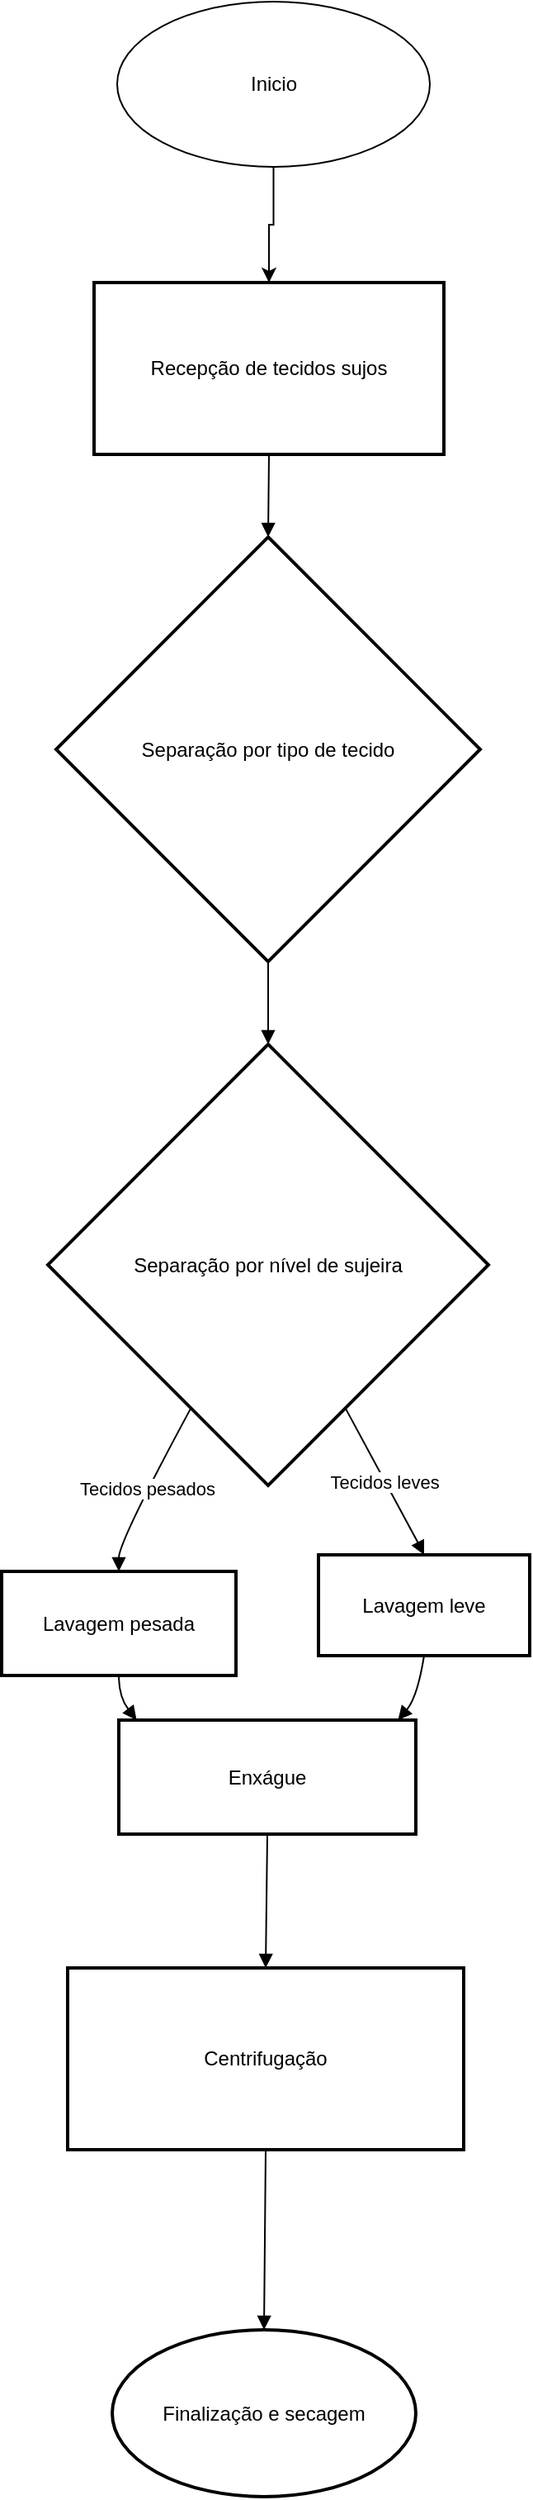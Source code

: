 <mxfile version="24.6.2" type="device">
  <diagram name="Página-1" id="Vuhh4yuBPmeqAnKpDpKX">
    <mxGraphModel dx="1626" dy="1601" grid="1" gridSize="10" guides="1" tooltips="1" connect="1" arrows="1" fold="1" page="1" pageScale="1" pageWidth="827" pageHeight="1169" math="0" shadow="0">
      <root>
        <mxCell id="0" />
        <mxCell id="1" parent="0" />
        <mxCell id="2" value="Recepção de tecidos sujos" style="rounded=0;whiteSpace=wrap;arcSize=50;strokeWidth=2;html=1;" parent="1" vertex="1">
          <mxGeometry x="56" y="-70" width="212" height="104" as="geometry" />
        </mxCell>
        <mxCell id="3" value="Separação por tipo de tecido" style="rhombus;strokeWidth=2;whiteSpace=wrap;" parent="1" vertex="1">
          <mxGeometry x="33" y="84" width="257" height="257" as="geometry" />
        </mxCell>
        <mxCell id="4" value="Separação por nível de sujeira" style="rhombus;strokeWidth=2;whiteSpace=wrap;" parent="1" vertex="1">
          <mxGeometry x="28" y="391" width="267" height="267" as="geometry" />
        </mxCell>
        <mxCell id="5" value="Lavagem pesada" style="rounded=0;whiteSpace=wrap;arcSize=50;strokeWidth=2;html=1;" parent="1" vertex="1">
          <mxGeometry y="710" width="142" height="63" as="geometry" />
        </mxCell>
        <mxCell id="6" value="Lavagem leve" style="rounded=0;whiteSpace=wrap;arcSize=50;strokeWidth=2;html=1;" parent="1" vertex="1">
          <mxGeometry x="192" y="700" width="128" height="61" as="geometry" />
        </mxCell>
        <mxCell id="7" value="Enxágue" style="rounded=0;whiteSpace=wrap;arcSize=50;strokeWidth=2;html=1;" parent="1" vertex="1">
          <mxGeometry x="71" y="800" width="180" height="69" as="geometry" />
        </mxCell>
        <mxCell id="8" value="Centrifugação" style="rounded=0;whiteSpace=wrap;arcSize=50;strokeWidth=2;html=1;" parent="1" vertex="1">
          <mxGeometry x="40" y="950" width="240" height="110" as="geometry" />
        </mxCell>
        <mxCell id="9" value="Finalização e secagem" style="rounded=1;whiteSpace=wrap;arcSize=50;strokeWidth=2;shape=ellipse;perimeter=ellipsePerimeter;html=1;" parent="1" vertex="1">
          <mxGeometry x="67" y="1169" width="184" height="101" as="geometry" />
        </mxCell>
        <mxCell id="10" value="" style="curved=1;startArrow=none;endArrow=block;exitX=0.5;exitY=1;entryX=0.5;entryY=0;" parent="1" source="2" target="3" edge="1">
          <mxGeometry relative="1" as="geometry">
            <Array as="points" />
          </mxGeometry>
        </mxCell>
        <mxCell id="11" value="" style="curved=1;startArrow=none;endArrow=block;exitX=0.5;exitY=1;entryX=0.5;entryY=0;" parent="1" source="3" target="4" edge="1">
          <mxGeometry relative="1" as="geometry">
            <Array as="points" />
          </mxGeometry>
        </mxCell>
        <mxCell id="12" value="Tecidos leves" style="curved=1;startArrow=none;endArrow=block;exitX=0.77;exitY=1;entryX=0.5;entryY=0;" parent="1" source="4" target="6" edge="1">
          <mxGeometry relative="1" as="geometry">
            <Array as="points">
              <mxPoint x="252" y="692" />
            </Array>
          </mxGeometry>
        </mxCell>
        <mxCell id="13" value="Tecidos pesados" style="curved=1;startArrow=none;endArrow=block;exitX=0.23;exitY=1;entryX=0.5;entryY=0;" parent="1" source="4" target="5" edge="1">
          <mxGeometry relative="1" as="geometry">
            <Array as="points">
              <mxPoint x="71" y="692" />
            </Array>
          </mxGeometry>
        </mxCell>
        <mxCell id="14" value="" style="curved=1;startArrow=none;endArrow=block;exitX=0.5;exitY=1;entryX=0.06;entryY=0;" parent="1" source="5" target="7" edge="1">
          <mxGeometry relative="1" as="geometry">
            <Array as="points">
              <mxPoint x="71" y="786" />
            </Array>
          </mxGeometry>
        </mxCell>
        <mxCell id="15" value="" style="curved=1;startArrow=none;endArrow=block;exitX=0.5;exitY=1;entryX=0.94;entryY=0;" parent="1" source="6" target="7" edge="1">
          <mxGeometry relative="1" as="geometry">
            <Array as="points">
              <mxPoint x="252" y="786" />
            </Array>
          </mxGeometry>
        </mxCell>
        <mxCell id="16" value="" style="curved=1;startArrow=none;endArrow=block;exitX=0.5;exitY=1;entryX=0.5;entryY=0;" parent="1" source="7" target="8" edge="1">
          <mxGeometry relative="1" as="geometry">
            <Array as="points" />
          </mxGeometry>
        </mxCell>
        <mxCell id="17" value="" style="curved=1;startArrow=none;endArrow=block;exitX=0.5;exitY=1;entryX=0.5;entryY=0;" parent="1" source="8" target="9" edge="1">
          <mxGeometry relative="1" as="geometry">
            <Array as="points" />
          </mxGeometry>
        </mxCell>
        <mxCell id="JaBvCrcNGbaxrJHRa8l6-18" style="edgeStyle=orthogonalEdgeStyle;rounded=0;orthogonalLoop=1;jettySize=auto;html=1;entryX=0.5;entryY=0;entryDx=0;entryDy=0;" edge="1" parent="1" source="JaBvCrcNGbaxrJHRa8l6-17" target="2">
          <mxGeometry relative="1" as="geometry" />
        </mxCell>
        <mxCell id="JaBvCrcNGbaxrJHRa8l6-17" value="Inicio" style="ellipse;whiteSpace=wrap;html=1;" vertex="1" parent="1">
          <mxGeometry x="70" y="-240" width="189.5" height="100" as="geometry" />
        </mxCell>
      </root>
    </mxGraphModel>
  </diagram>
</mxfile>
